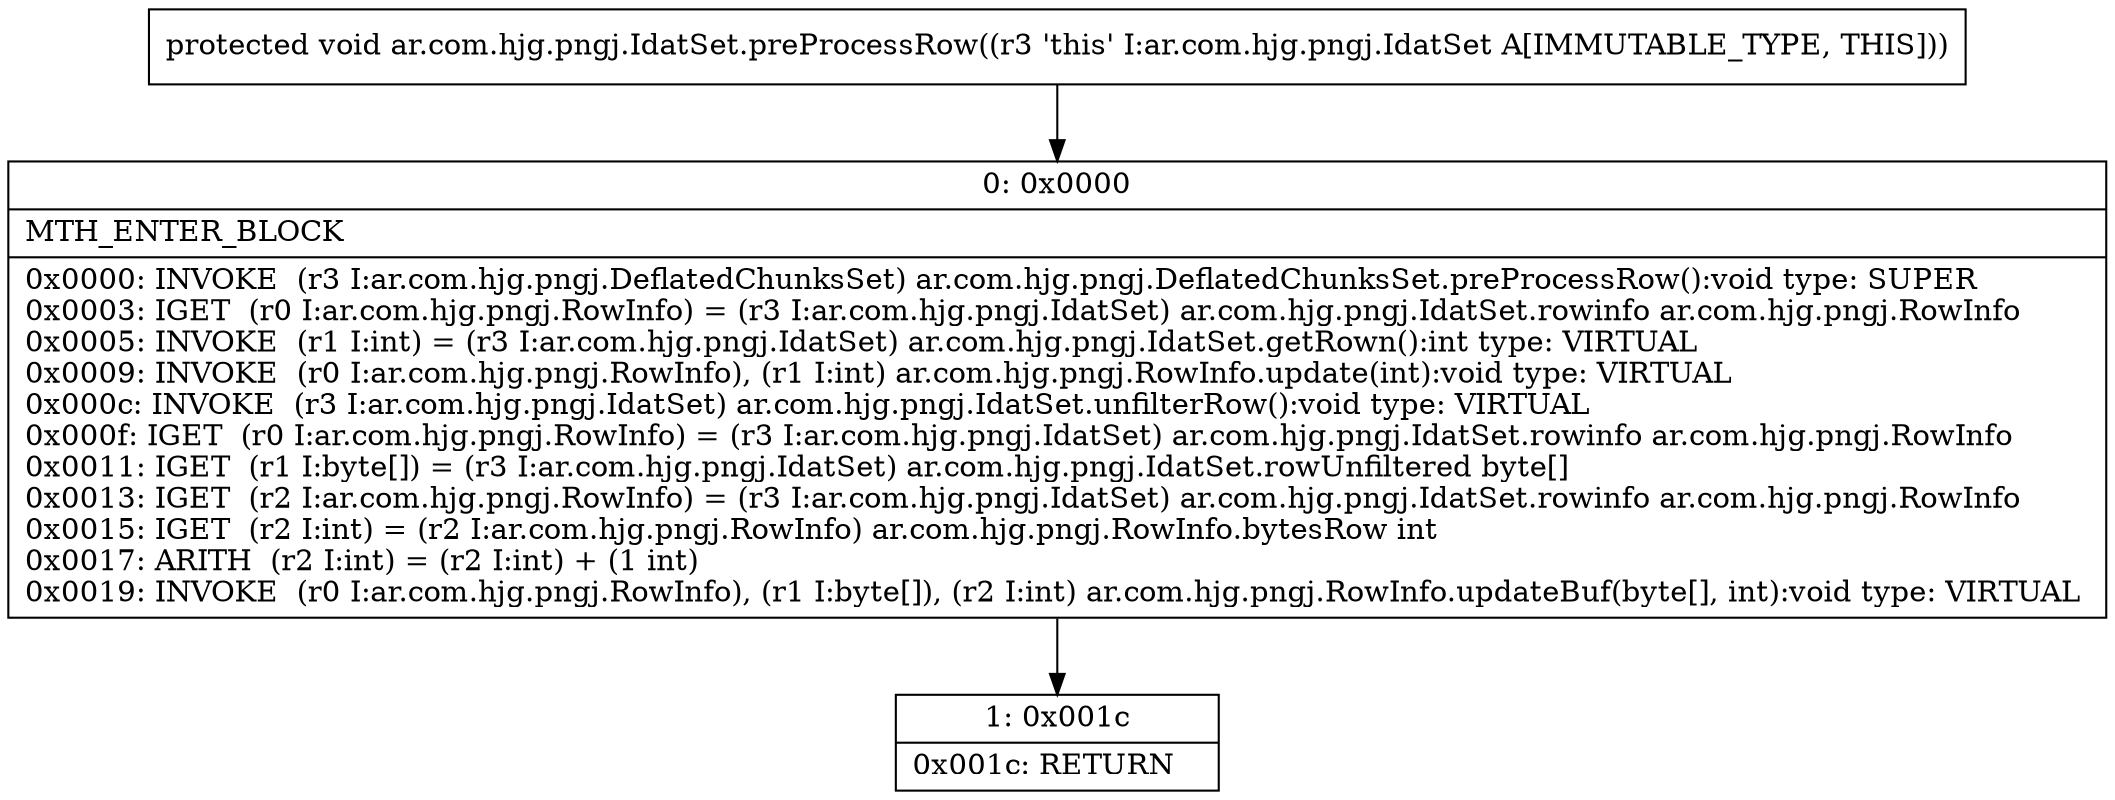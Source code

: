 digraph "CFG forar.com.hjg.pngj.IdatSet.preProcessRow()V" {
Node_0 [shape=record,label="{0\:\ 0x0000|MTH_ENTER_BLOCK\l|0x0000: INVOKE  (r3 I:ar.com.hjg.pngj.DeflatedChunksSet) ar.com.hjg.pngj.DeflatedChunksSet.preProcessRow():void type: SUPER \l0x0003: IGET  (r0 I:ar.com.hjg.pngj.RowInfo) = (r3 I:ar.com.hjg.pngj.IdatSet) ar.com.hjg.pngj.IdatSet.rowinfo ar.com.hjg.pngj.RowInfo \l0x0005: INVOKE  (r1 I:int) = (r3 I:ar.com.hjg.pngj.IdatSet) ar.com.hjg.pngj.IdatSet.getRown():int type: VIRTUAL \l0x0009: INVOKE  (r0 I:ar.com.hjg.pngj.RowInfo), (r1 I:int) ar.com.hjg.pngj.RowInfo.update(int):void type: VIRTUAL \l0x000c: INVOKE  (r3 I:ar.com.hjg.pngj.IdatSet) ar.com.hjg.pngj.IdatSet.unfilterRow():void type: VIRTUAL \l0x000f: IGET  (r0 I:ar.com.hjg.pngj.RowInfo) = (r3 I:ar.com.hjg.pngj.IdatSet) ar.com.hjg.pngj.IdatSet.rowinfo ar.com.hjg.pngj.RowInfo \l0x0011: IGET  (r1 I:byte[]) = (r3 I:ar.com.hjg.pngj.IdatSet) ar.com.hjg.pngj.IdatSet.rowUnfiltered byte[] \l0x0013: IGET  (r2 I:ar.com.hjg.pngj.RowInfo) = (r3 I:ar.com.hjg.pngj.IdatSet) ar.com.hjg.pngj.IdatSet.rowinfo ar.com.hjg.pngj.RowInfo \l0x0015: IGET  (r2 I:int) = (r2 I:ar.com.hjg.pngj.RowInfo) ar.com.hjg.pngj.RowInfo.bytesRow int \l0x0017: ARITH  (r2 I:int) = (r2 I:int) + (1 int) \l0x0019: INVOKE  (r0 I:ar.com.hjg.pngj.RowInfo), (r1 I:byte[]), (r2 I:int) ar.com.hjg.pngj.RowInfo.updateBuf(byte[], int):void type: VIRTUAL \l}"];
Node_1 [shape=record,label="{1\:\ 0x001c|0x001c: RETURN   \l}"];
MethodNode[shape=record,label="{protected void ar.com.hjg.pngj.IdatSet.preProcessRow((r3 'this' I:ar.com.hjg.pngj.IdatSet A[IMMUTABLE_TYPE, THIS])) }"];
MethodNode -> Node_0;
Node_0 -> Node_1;
}

